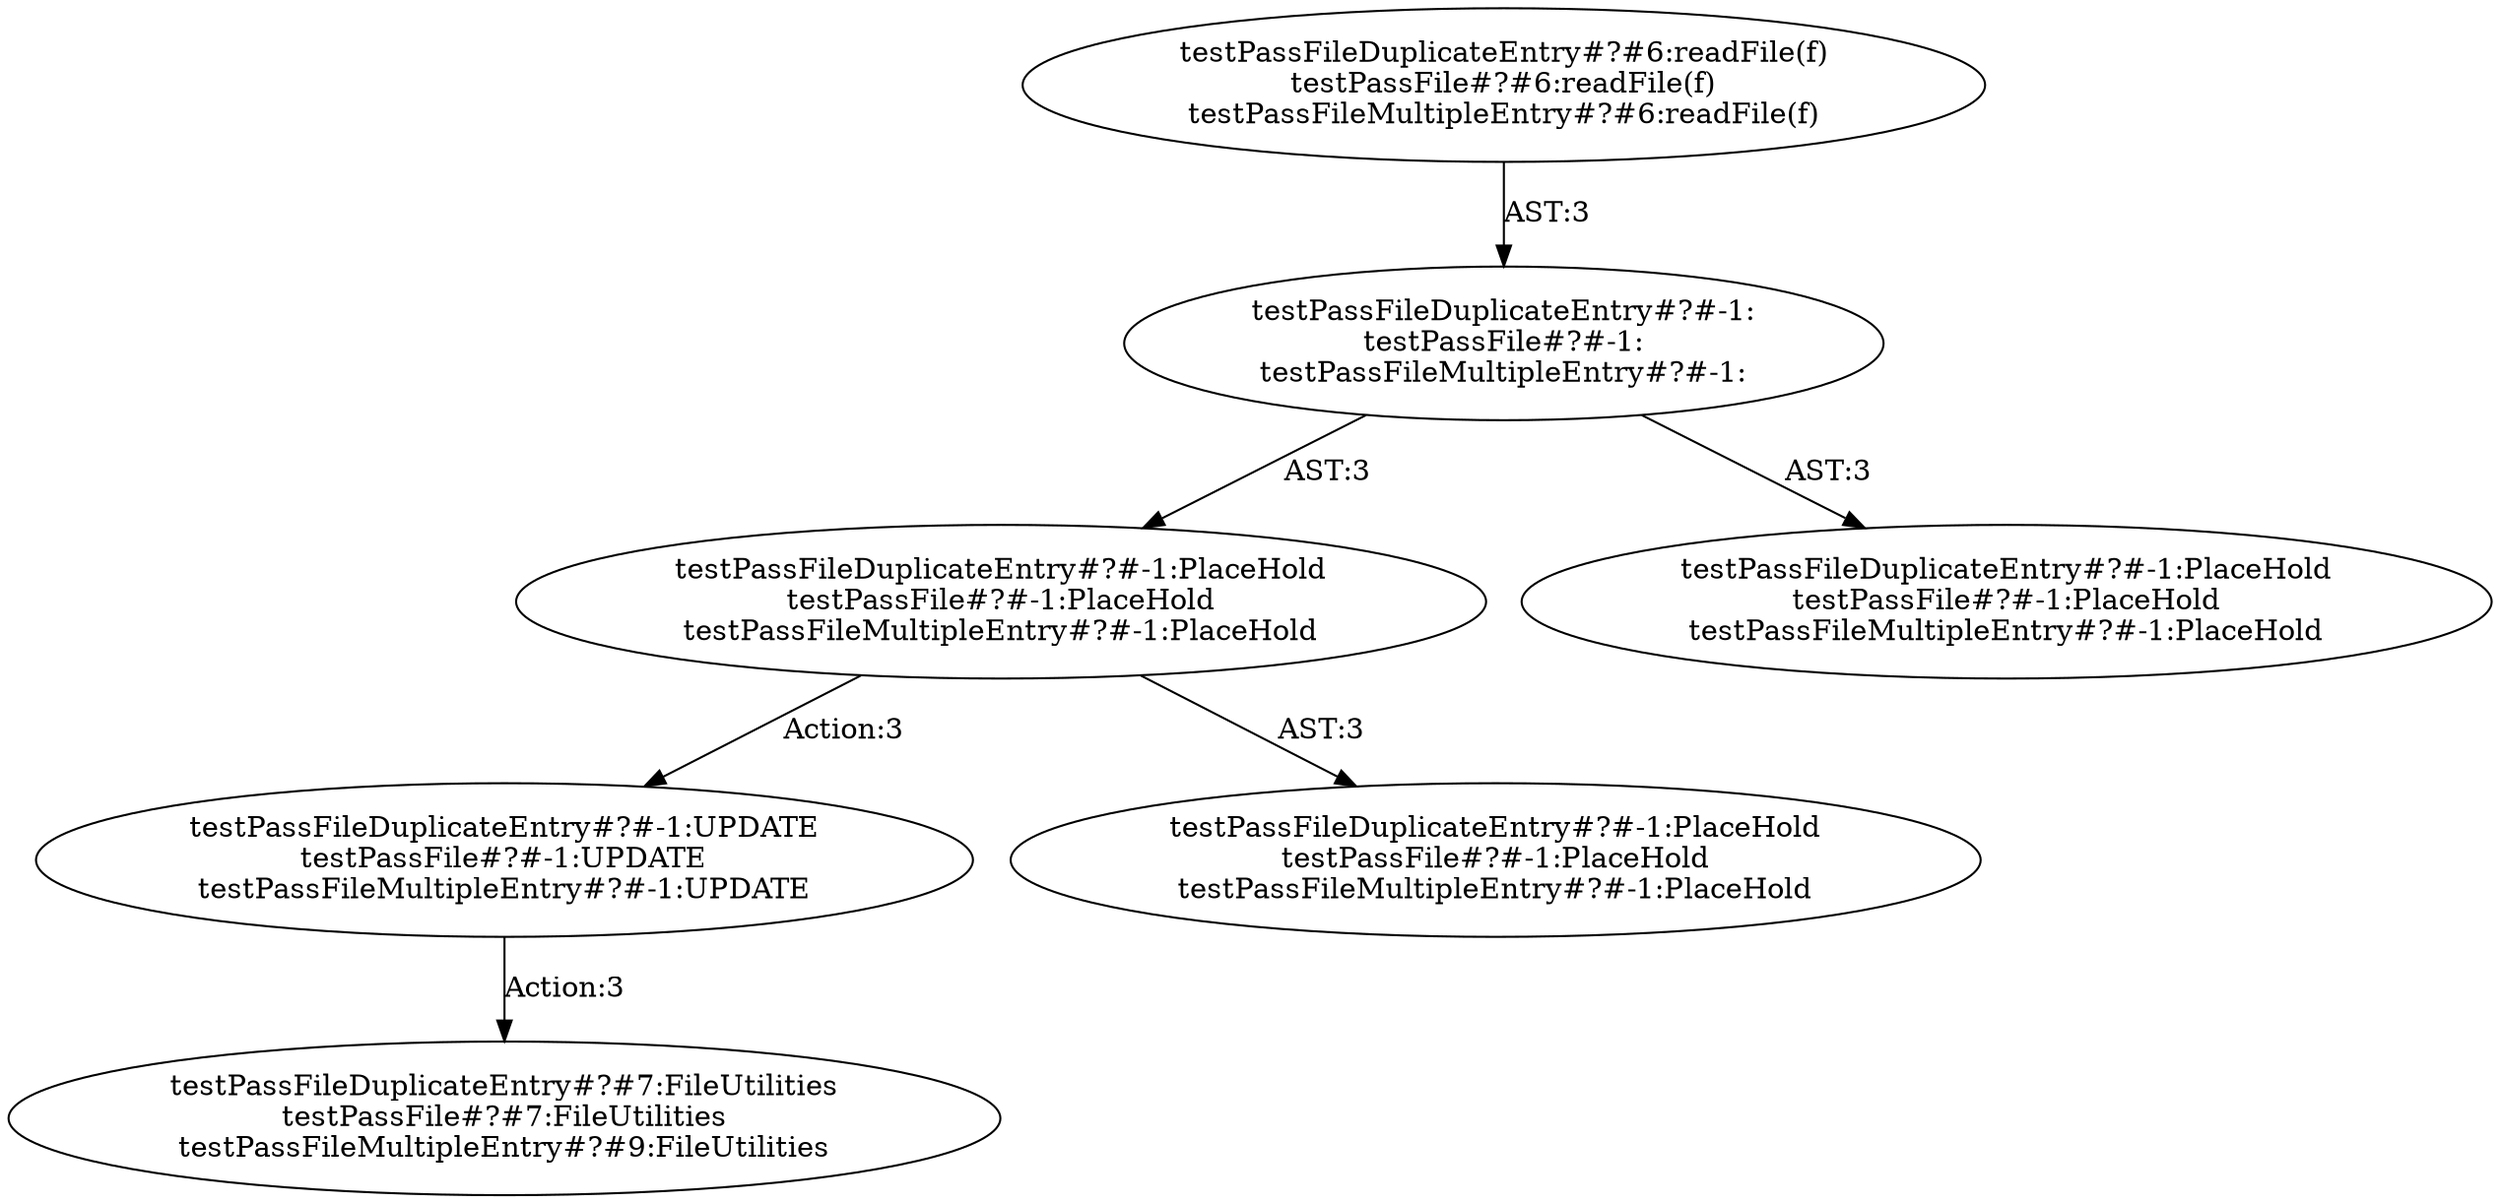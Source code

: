 digraph "Pattern" {
0 [label="testPassFileDuplicateEntry#?#-1:UPDATE
testPassFile#?#-1:UPDATE
testPassFileMultipleEntry#?#-1:UPDATE" shape=ellipse]
1 [label="testPassFileDuplicateEntry#?#-1:PlaceHold
testPassFile#?#-1:PlaceHold
testPassFileMultipleEntry#?#-1:PlaceHold" shape=ellipse]
2 [label="testPassFileDuplicateEntry#?#-1:
testPassFile#?#-1:
testPassFileMultipleEntry#?#-1:" shape=ellipse]
3 [label="testPassFileDuplicateEntry#?#6:readFile(f)
testPassFile#?#6:readFile(f)
testPassFileMultipleEntry#?#6:readFile(f)" shape=ellipse]
4 [label="testPassFileDuplicateEntry#?#-1:PlaceHold
testPassFile#?#-1:PlaceHold
testPassFileMultipleEntry#?#-1:PlaceHold" shape=ellipse]
5 [label="testPassFileDuplicateEntry#?#-1:PlaceHold
testPassFile#?#-1:PlaceHold
testPassFileMultipleEntry#?#-1:PlaceHold" shape=ellipse]
6 [label="testPassFileDuplicateEntry#?#7:FileUtilities
testPassFile#?#7:FileUtilities
testPassFileMultipleEntry#?#9:FileUtilities" shape=ellipse]
0 -> 6 [label="Action:3"];
1 -> 0 [label="Action:3"];
1 -> 5 [label="AST:3"];
2 -> 1 [label="AST:3"];
2 -> 4 [label="AST:3"];
3 -> 2 [label="AST:3"];
}